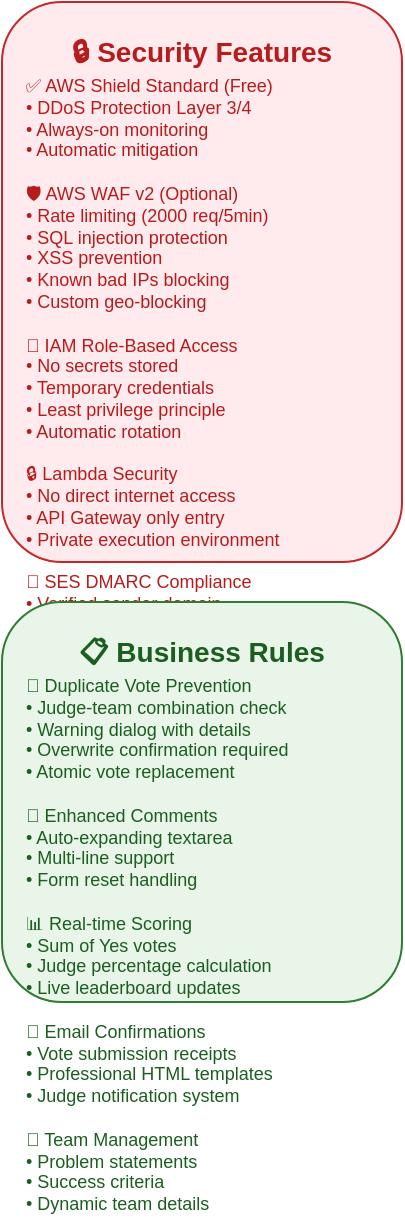<mxfile version="24.6.4" type="device">
  <diagram name="Security-Details" id="security-details">
    <mxGraphModel dx="1422" dy="794" grid="1" gridSize="10" guides="1" tooltips="1" connect="1" arrows="1" fold="1" page="1" pageScale="1" pageWidth="1400" pageHeight="900" math="0" shadow="0">
      <root>
        <mxCell id="0" />
        <mxCell id="1" parent="0" />

        <!-- Security Features Box -->
        <mxCell id="security-features-box" value="🔒 Security Features" style="rounded=1;whiteSpace=wrap;html=1;fillColor=#FFEBEE;strokeColor=#C62828;fontStyle=1;fontSize=14;fontColor=#B71C1C;verticalAlign=top;spacingTop=10;" vertex="1" parent="1">
          <mxGeometry x="1100" y="150" width="200" height="280" as="geometry" />
        </mxCell>

        <mxCell id="security-features-text" value="✅ AWS Shield Standard (Free)&#xa;• DDoS Protection Layer 3/4&#xa;• Always-on monitoring&#xa;• Automatic mitigation&#xa;&#xa;🛡️ AWS WAF v2 (Optional)&#xa;• Rate limiting (2000 req/5min)&#xa;• SQL injection protection&#xa;• XSS prevention&#xa;• Known bad IPs blocking&#xa;• Custom geo-blocking&#xa;&#xa;🔐 IAM Role-Based Access&#xa;• No secrets stored&#xa;• Temporary credentials&#xa;• Least privilege principle&#xa;• Automatic rotation&#xa;&#xa;🔒 Lambda Security&#xa;• No direct internet access&#xa;• API Gateway only entry&#xa;• Private execution environment&#xa;&#xa;📧 SES DMARC Compliance&#xa;• Verified sender domain&#xa;• Email authentication&#xa;• Anti-spoofing protection" style="text;html=1;strokeColor=none;fillColor=none;align=left;verticalAlign=top;whiteSpace=wrap;rounded=0;fontSize=9;fontColor=#B71C1C;" vertex="1" parent="1">
          <mxGeometry x="1110" y="180" width="180" height="240" as="geometry" />
        </mxCell>

        <!-- Business Rules Box -->
        <mxCell id="business-rules-box" value="📋 Business Rules" style="rounded=1;whiteSpace=wrap;html=1;fillColor=#E8F5E8;strokeColor=#2E7D32;fontStyle=1;fontSize=14;fontColor=#1B5E20;verticalAlign=top;spacingTop=10;" vertex="1" parent="1">
          <mxGeometry x="1100" y="450" width="200" height="200" as="geometry" />
        </mxCell>

        <mxCell id="business-rules-text" value="🚫 Duplicate Vote Prevention&#xa;• Judge-team combination check&#xa;• Warning dialog with details&#xa;• Overwrite confirmation required&#xa;• Atomic vote replacement&#xa;&#xa;📝 Enhanced Comments&#xa;• Auto-expanding textarea&#xa;• Multi-line support&#xa;• Form reset handling&#xa;&#xa;📊 Real-time Scoring&#xa;• Sum of Yes votes&#xa;• Judge percentage calculation&#xa;• Live leaderboard updates&#xa;&#xa;📧 Email Confirmations&#xa;• Vote submission receipts&#xa;• Professional HTML templates&#xa;• Judge notification system&#xa;&#xa;🎯 Team Management&#xa;• Problem statements&#xa;• Success criteria&#xa;• Dynamic team details" style="text;html=1;strokeColor=none;fillColor=none;align=left;verticalAlign=top;whiteSpace=wrap;rounded=0;fontSize=9;fontColor=#1B5E20;" vertex="1" parent="1">
          <mxGeometry x="1110" y="480" width="180" height="160" as="geometry" />
        </mxCell>

        <!-- Monitoring & Compliance Box -->
        <mxCell id="monitoring-box" value="📊 Monitoring & Compliance" style="rounded=1;whiteSpace=wrap;html=1;fillColor=#FFF3E0;strokeColor=#F57C00;fontStyle=1;fontSize=14;fontColor=#E65100;verticalAlign=top;spacingTop=10;" vertex="1" parent="1">
          <mxGeometry x="1100" y="670" width="200" height="180" as="geometry" />
        </mxCell>

        <mxCell id="monitoring-text" value="📈 CloudWatch Metrics&#xa;• API Gateway requests/errors&#xa;• Lambda execution metrics&#xa;• DynamoDB performance&#xa;• WAF blocked requests&#xa;&#xa;🔍 Security Monitoring&#xa;• Failed authentication attempts&#xa;• Rate limit violations&#xa;• Suspicious IP patterns&#xa;• Email delivery status&#xa;&#xa;📋 Compliance Features&#xa;• Audit trail in CloudTrail&#xa;• Data encryption at rest&#xa;• HTTPS encryption in transit&#xa;• GDPR-ready data handling&#xa;&#xa;⚡ Performance Optimization&#xa;• Serverless auto-scaling&#xa;• Pay-per-use pricing&#xa;• Sub-second response times&#xa;• Global edge locations" style="text;html=1;strokeColor=none;fillColor=none;align=left;verticalAlign=top;whiteSpace=wrap;rounded=0;fontSize=9;fontColor=#E65100;" vertex="1" parent="1">
          <mxGeometry x="1110" y="700" width="180" height="140" as="geometry" />
        </mxCell>

        <!-- Security Flow Diagram -->
        <mxCell id="security-flow-title" value="🔒 Security Flow" style="text;html=1;strokeColor=none;fillColor=none;align=center;verticalAlign=middle;whiteSpace=wrap;rounded=0;fontSize=16;fontStyle=1;fontColor=#C62828;" vertex="1" parent="1">
          <mxGeometry x="50" y="100" width="200" height="30" as="geometry" />
        </mxCell>

        <!-- Flow Steps -->
        <mxCell id="flow-step1" value="1. Internet Request" style="rounded=1;whiteSpace=wrap;html=1;fillColor=#FFCDD2;strokeColor=#C62828;fontColor=#B71C1C;fontSize=10;" vertex="1" parent="1">
          <mxGeometry x="50" y="140" width="100" height="40" as="geometry" />
        </mxCell>

        <mxCell id="flow-step2" value="2. Shield DDoS Check" style="rounded=1;whiteSpace=wrap;html=1;fillColor=#FFCDD2;strokeColor=#C62828;fontColor=#B71C1C;fontSize=10;" vertex="1" parent="1">
          <mxGeometry x="170" y="140" width="100" height="40" as="geometry" />
        </mxCell>

        <mxCell id="flow-step3" value="3. WAF Rules Check" style="rounded=1;whiteSpace=wrap;html=1;fillColor=#FFCDD2;strokeColor=#C62828;fontColor=#B71C1C;fontSize=10;" vertex="1" parent="1">
          <mxGeometry x="290" y="140" width="100" height="40" as="geometry" />
        </mxCell>

        <mxCell id="flow-step4" value="4. API Gateway" style="rounded=1;whiteSpace=wrap;html=1;fillColor=#C8E6C9;strokeColor=#2E7D32;fontColor=#1B5E20;fontSize=10;" vertex="1" parent="1">
          <mxGeometry x="410" y="140" width="100" height="40" as="geometry" />
        </mxCell>

        <mxCell id="flow-step5" value="5. Lambda (Private)" style="rounded=1;whiteSpace=wrap;html=1;fillColor=#C8E6C9;strokeColor=#2E7D32;fontColor=#1B5E20;fontSize=10;" vertex="1" parent="1">
          <mxGeometry x="530" y="140" width="100" height="40" as="geometry" />
        </mxCell>

        <mxCell id="flow-step6" value="6. IAM Role Auth" style="rounded=1;whiteSpace=wrap;html=1;fillColor=#FFE0B2;strokeColor=#F57C00;fontColor=#E65100;fontSize=10;" vertex="1" parent="1">
          <mxGeometry x="650" y="140" width="100" height="40" as="geometry" />
        </mxCell>

        <mxCell id="flow-step7" value="7. AWS Services" style="rounded=1;whiteSpace=wrap;html=1;fillColor=#FFE0B2;strokeColor=#F57C00;fontColor=#E65100;fontSize=10;" vertex="1" parent="1">
          <mxGeometry x="770" y="140" width="100" height="40" as="geometry" />
        </mxCell>

        <!-- Flow Arrows -->
        <mxCell id="arrow1" value="" style="endArrow=classic;html=1;rounded=0;strokeColor=#666666;strokeWidth=2;" edge="1" parent="1" source="flow-step1" target="flow-step2">
          <mxGeometry width="50" height="50" relative="1" as="geometry">
            <mxPoint x="150" y="160" as="sourcePoint" />
            <mxPoint x="170" y="160" as="targetPoint" />
          </mxGeometry>
        </mxCell>

        <mxCell id="arrow2" value="" style="endArrow=classic;html=1;rounded=0;strokeColor=#666666;strokeWidth=2;" edge="1" parent="1" source="flow-step2" target="flow-step3">
          <mxGeometry width="50" height="50" relative="1" as="geometry">
            <mxPoint x="270" y="160" as="sourcePoint" />
            <mxPoint x="290" y="160" as="targetPoint" />
          </mxGeometry>
        </mxCell>

        <mxCell id="arrow3" value="" style="endArrow=classic;html=1;rounded=0;strokeColor=#666666;strokeWidth=2;" edge="1" parent="1" source="flow-step3" target="flow-step4">
          <mxGeometry width="50" height="50" relative="1" as="geometry">
            <mxPoint x="390" y="160" as="sourcePoint" />
            <mxPoint x="410" y="160" as="targetPoint" />
          </mxGeometry>
        </mxCell>

        <mxCell id="arrow4" value="" style="endArrow=classic;html=1;rounded=0;strokeColor=#666666;strokeWidth=2;" edge="1" parent="1" source="flow-step4" target="flow-step5">
          <mxGeometry width="50" height="50" relative="1" as="geometry">
            <mxPoint x="510" y="160" as="sourcePoint" />
            <mxPoint x="530" y="160" as="targetPoint" />
          </mxGeometry>
        </mxCell>

        <mxCell id="arrow5" value="" style="endArrow=classic;html=1;rounded=0;strokeColor=#666666;strokeWidth=2;" edge="1" parent="1" source="flow-step5" target="flow-step6">
          <mxGeometry width="50" height="50" relative="1" as="geometry">
            <mxPoint x="630" y="160" as="sourcePoint" />
            <mxPoint x="650" y="160" as="targetPoint" />
          </mxGeometry>
        </mxCell>

        <mxCell id="arrow6" value="" style="endArrow=classic;html=1;rounded=0;strokeColor=#666666;strokeWidth=2;" edge="1" parent="1" source="flow-step6" target="flow-step7">
          <mxGeometry width="50" height="50" relative="1" as="geometry">
            <mxPoint x="750" y="160" as="sourcePoint" />
            <mxPoint x="770" y="160" as="targetPoint" />
          </mxGeometry>
        </mxCell>

        <!-- Cost Analysis Box -->
        <mxCell id="cost-box" value="💰 Cost Analysis" style="rounded=1;whiteSpace=wrap;html=1;fillColor=#E3F2FD;strokeColor=#1976D2;fontStyle=1;fontSize=14;fontColor=#0D47A1;verticalAlign=top;spacingTop=10;" vertex="1" parent="1">
          <mxGeometry x="50" y="250" width="300" height="200" as="geometry" />
        </mxCell>

        <mxCell id="cost-text" value="🆓 Current Setup (Free Tier Eligible):&#xa;• AWS Shield Standard: $0&#xa;• Lambda: ~$0.20/month (low usage)&#xa;• DynamoDB: ~$1-5/month&#xa;• API Gateway: ~$3.50/month&#xa;• SES: ~$0.10/month&#xa;• S3: ~$0.50/month&#xa;• Total: ~$5-10/month&#xa;&#xa;💰 Enhanced Security (Optional):&#xa;• AWS WAF v2: ~$5/month + $0.60/million requests&#xa;• Shield Advanced: $3,000/month (enterprise)&#xa;• CloudFront CDN: ~$10-50/month&#xa;• Enhanced monitoring: ~$5-15/month&#xa;&#xa;📊 Hackathon Usage Estimate:&#xa;• 50 judges × 10 teams × 7 criteria = 3,500 votes&#xa;• ~1,000 API calls total&#xa;• Estimated cost: <$2 for entire event" style="text;html=1;strokeColor=none;fillColor=none;align=left;verticalAlign=top;whiteSpace=wrap;rounded=0;fontSize=10;fontColor=#0D47A1;" vertex="1" parent="1">
          <mxGeometry x="60" y="280" width="280" height="160" as="geometry" />
        </mxCell>

        <!-- Performance Metrics Box -->
        <mxCell id="performance-box" value="⚡ Performance Metrics" style="rounded=1;whiteSpace=wrap;html=1;fillColor=#F3E5F5;strokeColor=#7B1FA2;fontStyle=1;fontSize=14;fontColor=#4A148C;verticalAlign=top;spacingTop=10;" vertex="1" parent="1">
          <mxGeometry x="400" y="250" width="300" height="200" as="geometry" />
        </mxCell>

        <mxCell id="performance-text" value="🚀 Response Times:&#xa;• API Gateway: <100ms&#xa;• Lambda cold start: <1s&#xa;• Lambda warm: <200ms&#xa;• DynamoDB queries: <10ms&#xa;• Email sending: <2s&#xa;• Total user experience: <3s&#xa;&#xa;📈 Scalability:&#xa;• Concurrent Lambda executions: 1000&#xa;• API Gateway: 10,000 req/sec&#xa;• DynamoDB: 40,000 read/write units&#xa;• Auto-scaling: Automatic&#xa;&#xa;🔄 Availability:&#xa;• SLA: 99.95% (API Gateway)&#xa;• Multi-AZ: Automatic&#xa;• Disaster recovery: Built-in&#xa;• Backup: Point-in-time recovery&#xa;&#xa;📊 Capacity Planning:&#xa;• Expected load: 50 concurrent users&#xa;• Peak capacity: 500 concurrent users&#xa;• Headroom: 10x current requirements" style="text;html=1;strokeColor=none;fillColor=none;align=left;verticalAlign=top;whiteSpace=wrap;rounded=0;fontSize=10;fontColor=#4A148C;" vertex="1" parent="1">
          <mxGeometry x="410" y="280" width="280" height="160" as="geometry" />
        </mxCell>

        <!-- Deployment Process Box -->
        <mxCell id="deployment-box" value="🚀 Deployment Process" style="rounded=1;whiteSpace=wrap;html=1;fillColor=#FFF8E1;strokeColor=#F9A825;fontStyle=1;fontSize=14;fontColor=#F57F17;verticalAlign=top;spacingTop=10;" vertex="1" parent="1">
          <mxGeometry x="750" y="250" width="300" height="200" as="geometry" />
        </mxCell>

        <mxCell id="deployment-text" value="🛠️ Infrastructure as Code:&#xa;• SAM template (YAML)&#xa;• CloudFormation stack&#xa;• Version controlled&#xa;• Repeatable deployments&#xa;&#xa;📦 Build Process:&#xa;• sam build (Python packaging)&#xa;• Dependency resolution&#xa;• Asset optimization&#xa;• Template validation&#xa;&#xa;🚀 Deployment Steps:&#xa;• sam deploy --guided&#xa;• CloudFormation changeset&#xa;• Rolling updates&#xa;• Zero-downtime deployment&#xa;&#xa;🔄 CI/CD Ready:&#xa;• GitHub Actions compatible&#xa;• Automated testing&#xa;• Environment promotion&#xa;• Rollback capabilities&#xa;&#xa;📋 Post-Deployment:&#xa;• Health checks&#xa;• Monitoring setup&#xa;• Log aggregation&#xa;• Performance baselines" style="text;html=1;strokeColor=none;fillColor=none;align=left;verticalAlign=top;whiteSpace=wrap;rounded=0;fontSize=10;fontColor=#F57F17;" vertex="1" parent="1">
          <mxGeometry x="760" y="280" width="280" height="160" as="geometry" />
        </mxCell>

      </root>
    </mxGraphModel>
  </diagram>
</mxfile>
